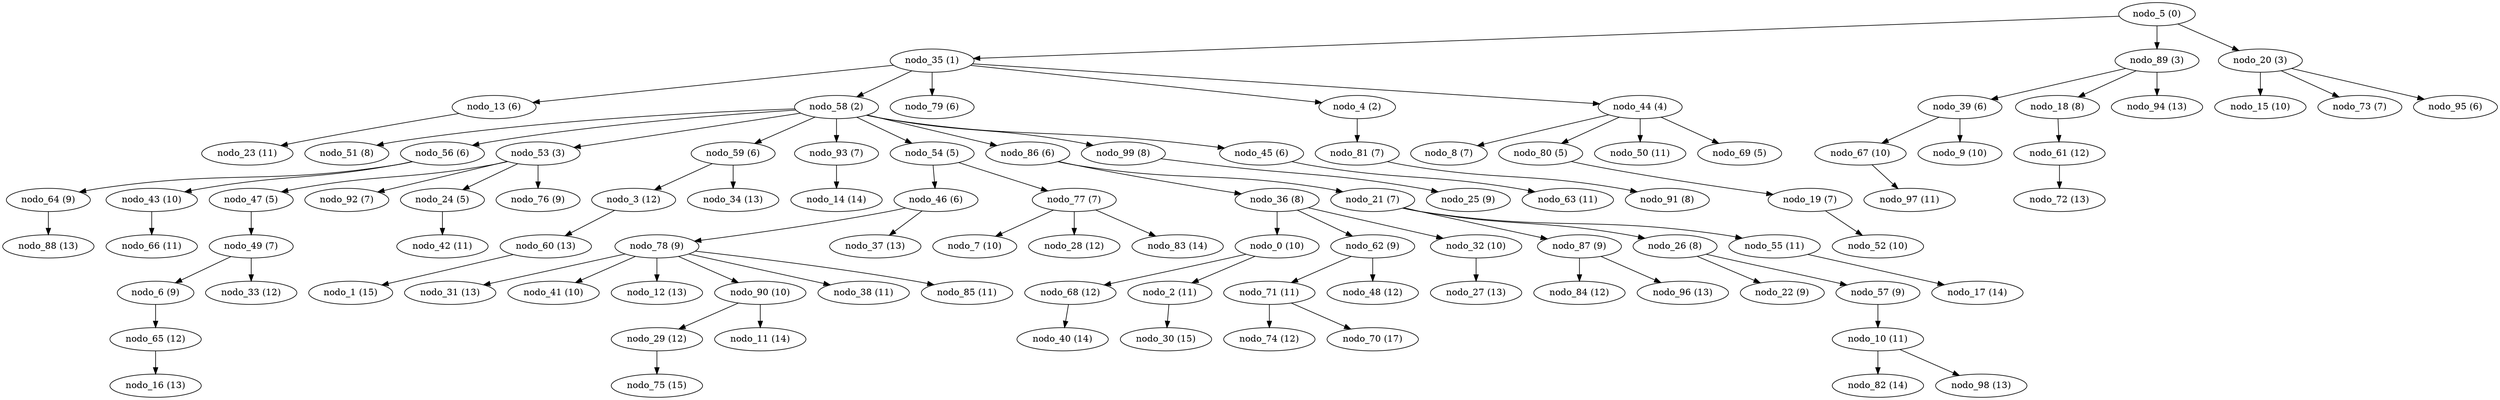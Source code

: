 digraph Geografico_nodes_100_distanciaMax_3_Dijkstra_nodeSource_5 {
"nodo_78 (9)";
"nodo_46 (6)";
"nodo_97 (11)";
"nodo_67 (10)";
"nodo_88 (13)";
"nodo_64 (9)";
"nodo_74 (12)";
"nodo_71 (11)";
"nodo_1 (15)";
"nodo_60 (13)";
"nodo_0 (10)";
"nodo_36 (8)";
"nodo_75 (15)";
"nodo_29 (12)";
"nodo_31 (13)";
"nodo_7 (10)";
"nodo_77 (7)";
"nodo_66 (11)";
"nodo_43 (10)";
"nodo_23 (11)";
"nodo_13 (6)";
"nodo_87 (9)";
"nodo_21 (7)";
"nodo_49 (7)";
"nodo_47 (5)";
"nodo_91 (8)";
"nodo_81 (7)";
"nodo_51 (8)";
"nodo_58 (2)";
"nodo_9 (10)";
"nodo_39 (6)";
"nodo_62 (9)";
"nodo_56 (6)";
"nodo_92 (7)";
"nodo_53 (3)";
"nodo_41 (10)";
"nodo_40 (14)";
"nodo_68 (12)";
"nodo_3 (12)";
"nodo_59 (6)";
"nodo_93 (7)";
"nodo_79 (6)";
"nodo_35 (1)";
"nodo_48 (12)";
"nodo_42 (11)";
"nodo_24 (5)";
"nodo_22 (9)";
"nodo_26 (8)";
"nodo_14 (14)";
"nodo_12 (13)";
"nodo_84 (12)";
"nodo_37 (13)";
"nodo_6 (9)";
"nodo_4 (2)";
"nodo_33 (12)";
"nodo_28 (12)";
"nodo_90 (10)";
"nodo_54 (5)";
"nodo_70 (17)";
"nodo_57 (9)";
"nodo_38 (11)";
"nodo_27 (13)";
"nodo_32 (10)";
"nodo_86 (6)";
"nodo_16 (13)";
"nodo_65 (12)";
"nodo_11 (14)";
"nodo_10 (11)";
"nodo_96 (13)";
"nodo_83 (14)";
"nodo_89 (3)";
"nodo_15 (10)";
"nodo_20 (3)";
"nodo_99 (8)";
"nodo_82 (14)";
"nodo_2 (11)";
"nodo_63 (11)";
"nodo_45 (6)";
"nodo_55 (11)";
"nodo_17 (14)";
"nodo_8 (7)";
"nodo_44 (4)";
"nodo_73 (7)";
"nodo_61 (12)";
"nodo_18 (8)";
"nodo_52 (10)";
"nodo_19 (7)";
"nodo_34 (13)";
"nodo_30 (15)";
"nodo_25 (9)";
"nodo_72 (13)";
"nodo_98 (13)";
"nodo_94 (13)";
"nodo_80 (5)";
"nodo_95 (6)";
"nodo_85 (11)";
"nodo_50 (11)";
"nodo_76 (9)";
"nodo_69 (5)";
"nodo_5 (0)";
"nodo_46 (6)" -> "nodo_78 (9)" [weight=3];
"nodo_67 (10)" -> "nodo_97 (11)" [weight=1];
"nodo_64 (9)" -> "nodo_88 (13)" [weight=4];
"nodo_71 (11)" -> "nodo_74 (12)" [weight=1];
"nodo_60 (13)" -> "nodo_1 (15)" [weight=2];
"nodo_36 (8)" -> "nodo_0 (10)" [weight=2];
"nodo_29 (12)" -> "nodo_75 (15)" [weight=3];
"nodo_78 (9)" -> "nodo_31 (13)" [weight=4];
"nodo_77 (7)" -> "nodo_7 (10)" [weight=3];
"nodo_43 (10)" -> "nodo_66 (11)" [weight=1];
"nodo_13 (6)" -> "nodo_23 (11)" [weight=5];
"nodo_21 (7)" -> "nodo_87 (9)" [weight=2];
"nodo_47 (5)" -> "nodo_49 (7)" [weight=2];
"nodo_81 (7)" -> "nodo_91 (8)" [weight=1];
"nodo_58 (2)" -> "nodo_51 (8)" [weight=6];
"nodo_39 (6)" -> "nodo_9 (10)" [weight=4];
"nodo_62 (9)" -> "nodo_71 (11)" [weight=2];
"nodo_56 (6)" -> "nodo_64 (9)" [weight=3];
"nodo_53 (3)" -> "nodo_92 (7)" [weight=4];
"nodo_78 (9)" -> "nodo_41 (10)" [weight=1];
"nodo_68 (12)" -> "nodo_40 (14)" [weight=2];
"nodo_59 (6)" -> "nodo_3 (12)" [weight=6];
"nodo_58 (2)" -> "nodo_93 (7)" [weight=5];
"nodo_35 (1)" -> "nodo_79 (6)" [weight=5];
"nodo_58 (2)" -> "nodo_59 (6)" [weight=4];
"nodo_62 (9)" -> "nodo_48 (12)" [weight=3];
"nodo_24 (5)" -> "nodo_42 (11)" [weight=6];
"nodo_53 (3)" -> "nodo_47 (5)" [weight=2];
"nodo_26 (8)" -> "nodo_22 (9)" [weight=1];
"nodo_93 (7)" -> "nodo_14 (14)" [weight=7];
"nodo_78 (9)" -> "nodo_12 (13)" [weight=4];
"nodo_87 (9)" -> "nodo_84 (12)" [weight=3];
"nodo_46 (6)" -> "nodo_37 (13)" [weight=7];
"nodo_49 (7)" -> "nodo_6 (9)" [weight=2];
"nodo_35 (1)" -> "nodo_4 (2)" [weight=1];
"nodo_58 (2)" -> "nodo_56 (6)" [weight=4];
"nodo_49 (7)" -> "nodo_33 (12)" [weight=5];
"nodo_77 (7)" -> "nodo_28 (12)" [weight=5];
"nodo_3 (12)" -> "nodo_60 (13)" [weight=1];
"nodo_90 (10)" -> "nodo_29 (12)" [weight=2];
"nodo_54 (5)" -> "nodo_77 (7)" [weight=2];
"nodo_36 (8)" -> "nodo_62 (9)" [weight=1];
"nodo_54 (5)" -> "nodo_46 (6)" [weight=1];
"nodo_71 (11)" -> "nodo_70 (17)" [weight=6];
"nodo_0 (10)" -> "nodo_68 (12)" [weight=2];
"nodo_26 (8)" -> "nodo_57 (9)" [weight=1];
"nodo_78 (9)" -> "nodo_38 (11)" [weight=2];
"nodo_32 (10)" -> "nodo_27 (13)" [weight=3];
"nodo_86 (6)" -> "nodo_21 (7)" [weight=1];
"nodo_65 (12)" -> "nodo_16 (13)" [weight=1];
"nodo_90 (10)" -> "nodo_11 (14)" [weight=4];
"nodo_57 (9)" -> "nodo_10 (11)" [weight=2];
"nodo_87 (9)" -> "nodo_96 (13)" [weight=4];
"nodo_77 (7)" -> "nodo_83 (14)" [weight=7];
"nodo_89 (3)" -> "nodo_39 (6)" [weight=3];
"nodo_20 (3)" -> "nodo_15 (10)" [weight=7];
"nodo_58 (2)" -> "nodo_99 (8)" [weight=6];
"nodo_10 (11)" -> "nodo_82 (14)" [weight=3];
"nodo_4 (2)" -> "nodo_81 (7)" [weight=5];
"nodo_36 (8)" -> "nodo_32 (10)" [weight=2];
"nodo_21 (7)" -> "nodo_26 (8)" [weight=1];
"nodo_0 (10)" -> "nodo_2 (11)" [weight=1];
"nodo_45 (6)" -> "nodo_63 (11)" [weight=5];
"nodo_35 (1)" -> "nodo_13 (6)" [weight=5];
"nodo_39 (6)" -> "nodo_67 (10)" [weight=4];
"nodo_6 (9)" -> "nodo_65 (12)" [weight=3];
"nodo_21 (7)" -> "nodo_55 (11)" [weight=4];
"nodo_58 (2)" -> "nodo_45 (6)" [weight=4];
"nodo_55 (11)" -> "nodo_17 (14)" [weight=3];
"nodo_44 (4)" -> "nodo_8 (7)" [weight=3];
"nodo_20 (3)" -> "nodo_73 (7)" [weight=4];
"nodo_18 (8)" -> "nodo_61 (12)" [weight=4];
"nodo_19 (7)" -> "nodo_52 (10)" [weight=3];
"nodo_86 (6)" -> "nodo_36 (8)" [weight=2];
"nodo_59 (6)" -> "nodo_34 (13)" [weight=7];
"nodo_2 (11)" -> "nodo_30 (15)" [weight=4];
"nodo_99 (8)" -> "nodo_25 (9)" [weight=1];
"nodo_61 (12)" -> "nodo_72 (13)" [weight=1];
"nodo_10 (11)" -> "nodo_98 (13)" [weight=2];
"nodo_89 (3)" -> "nodo_94 (13)" [weight=10];
"nodo_80 (5)" -> "nodo_19 (7)" [weight=2];
"nodo_89 (3)" -> "nodo_18 (8)" [weight=5];
"nodo_20 (3)" -> "nodo_95 (6)" [weight=3];
"nodo_78 (9)" -> "nodo_85 (11)" [weight=2];
"nodo_44 (4)" -> "nodo_80 (5)" [weight=1];
"nodo_44 (4)" -> "nodo_50 (11)" [weight=7];
"nodo_56 (6)" -> "nodo_43 (10)" [weight=4];
"nodo_78 (9)" -> "nodo_90 (10)" [weight=1];
"nodo_53 (3)" -> "nodo_76 (9)" [weight=6];
"nodo_44 (4)" -> "nodo_69 (5)" [weight=1];
"nodo_35 (1)" -> "nodo_44 (4)" [weight=3];
"nodo_58 (2)" -> "nodo_86 (6)" [weight=4];
"nodo_58 (2)" -> "nodo_54 (5)" [weight=3];
"nodo_53 (3)" -> "nodo_24 (5)" [weight=2];
"nodo_5 (0)" -> "nodo_89 (3)" [weight=3];
"nodo_58 (2)" -> "nodo_53 (3)" [weight=1];
"nodo_5 (0)" -> "nodo_20 (3)" [weight=3];
"nodo_35 (1)" -> "nodo_58 (2)" [weight=1];
"nodo_5 (0)" -> "nodo_35 (1)" [weight=1];
}